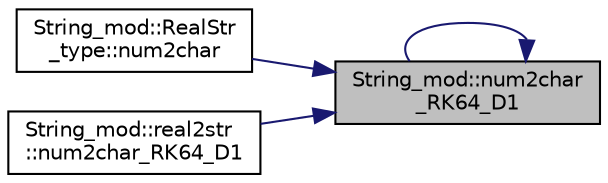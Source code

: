 digraph "String_mod::num2char_RK64_D1"
{
 // LATEX_PDF_SIZE
  edge [fontname="Helvetica",fontsize="10",labelfontname="Helvetica",labelfontsize="10"];
  node [fontname="Helvetica",fontsize="10",shape=record];
  rankdir="RL";
  Node1 [label="String_mod::num2char\l_RK64_D1",height=0.2,width=0.4,color="black", fillcolor="grey75", style="filled", fontcolor="black",tooltip="Convert the input value to string, with the requested format, if provided."];
  Node1 -> Node2 [dir="back",color="midnightblue",fontsize="10",style="solid"];
  Node2 [label="String_mod::RealStr\l_type::num2char",height=0.2,width=0.4,color="black", fillcolor="white", style="filled",URL="$structString__mod_1_1RealStr__type.html#abc52e6b5215828ce7edc9dbf6e7defb8",tooltip=" "];
  Node1 -> Node1 [dir="back",color="midnightblue",fontsize="10",style="solid"];
  Node1 -> Node3 [dir="back",color="midnightblue",fontsize="10",style="solid"];
  Node3 [label="String_mod::real2str\l::num2char_RK64_D1",height=0.2,width=0.4,color="black", fillcolor="white", style="filled",URL="$interfaceString__mod_1_1real2str.html#a7cfddfb14a632638345cf417613417af",tooltip="Convert an input vector of 64-bit real values to string, with the requested format,..."];
}
